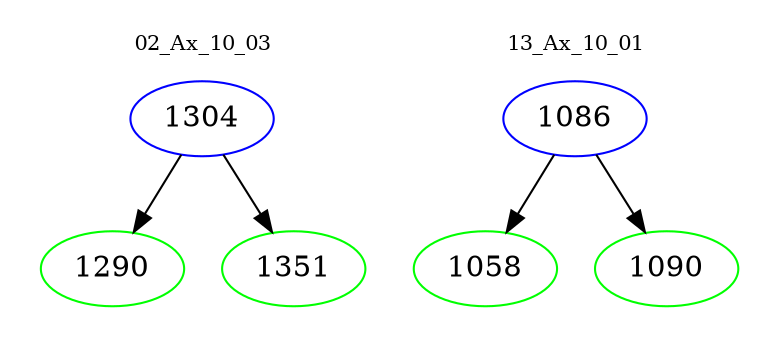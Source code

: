 digraph{
subgraph cluster_0 {
color = white
label = "02_Ax_10_03";
fontsize=10;
T0_1304 [label="1304", color="blue"]
T0_1304 -> T0_1290 [color="black"]
T0_1290 [label="1290", color="green"]
T0_1304 -> T0_1351 [color="black"]
T0_1351 [label="1351", color="green"]
}
subgraph cluster_1 {
color = white
label = "13_Ax_10_01";
fontsize=10;
T1_1086 [label="1086", color="blue"]
T1_1086 -> T1_1058 [color="black"]
T1_1058 [label="1058", color="green"]
T1_1086 -> T1_1090 [color="black"]
T1_1090 [label="1090", color="green"]
}
}
